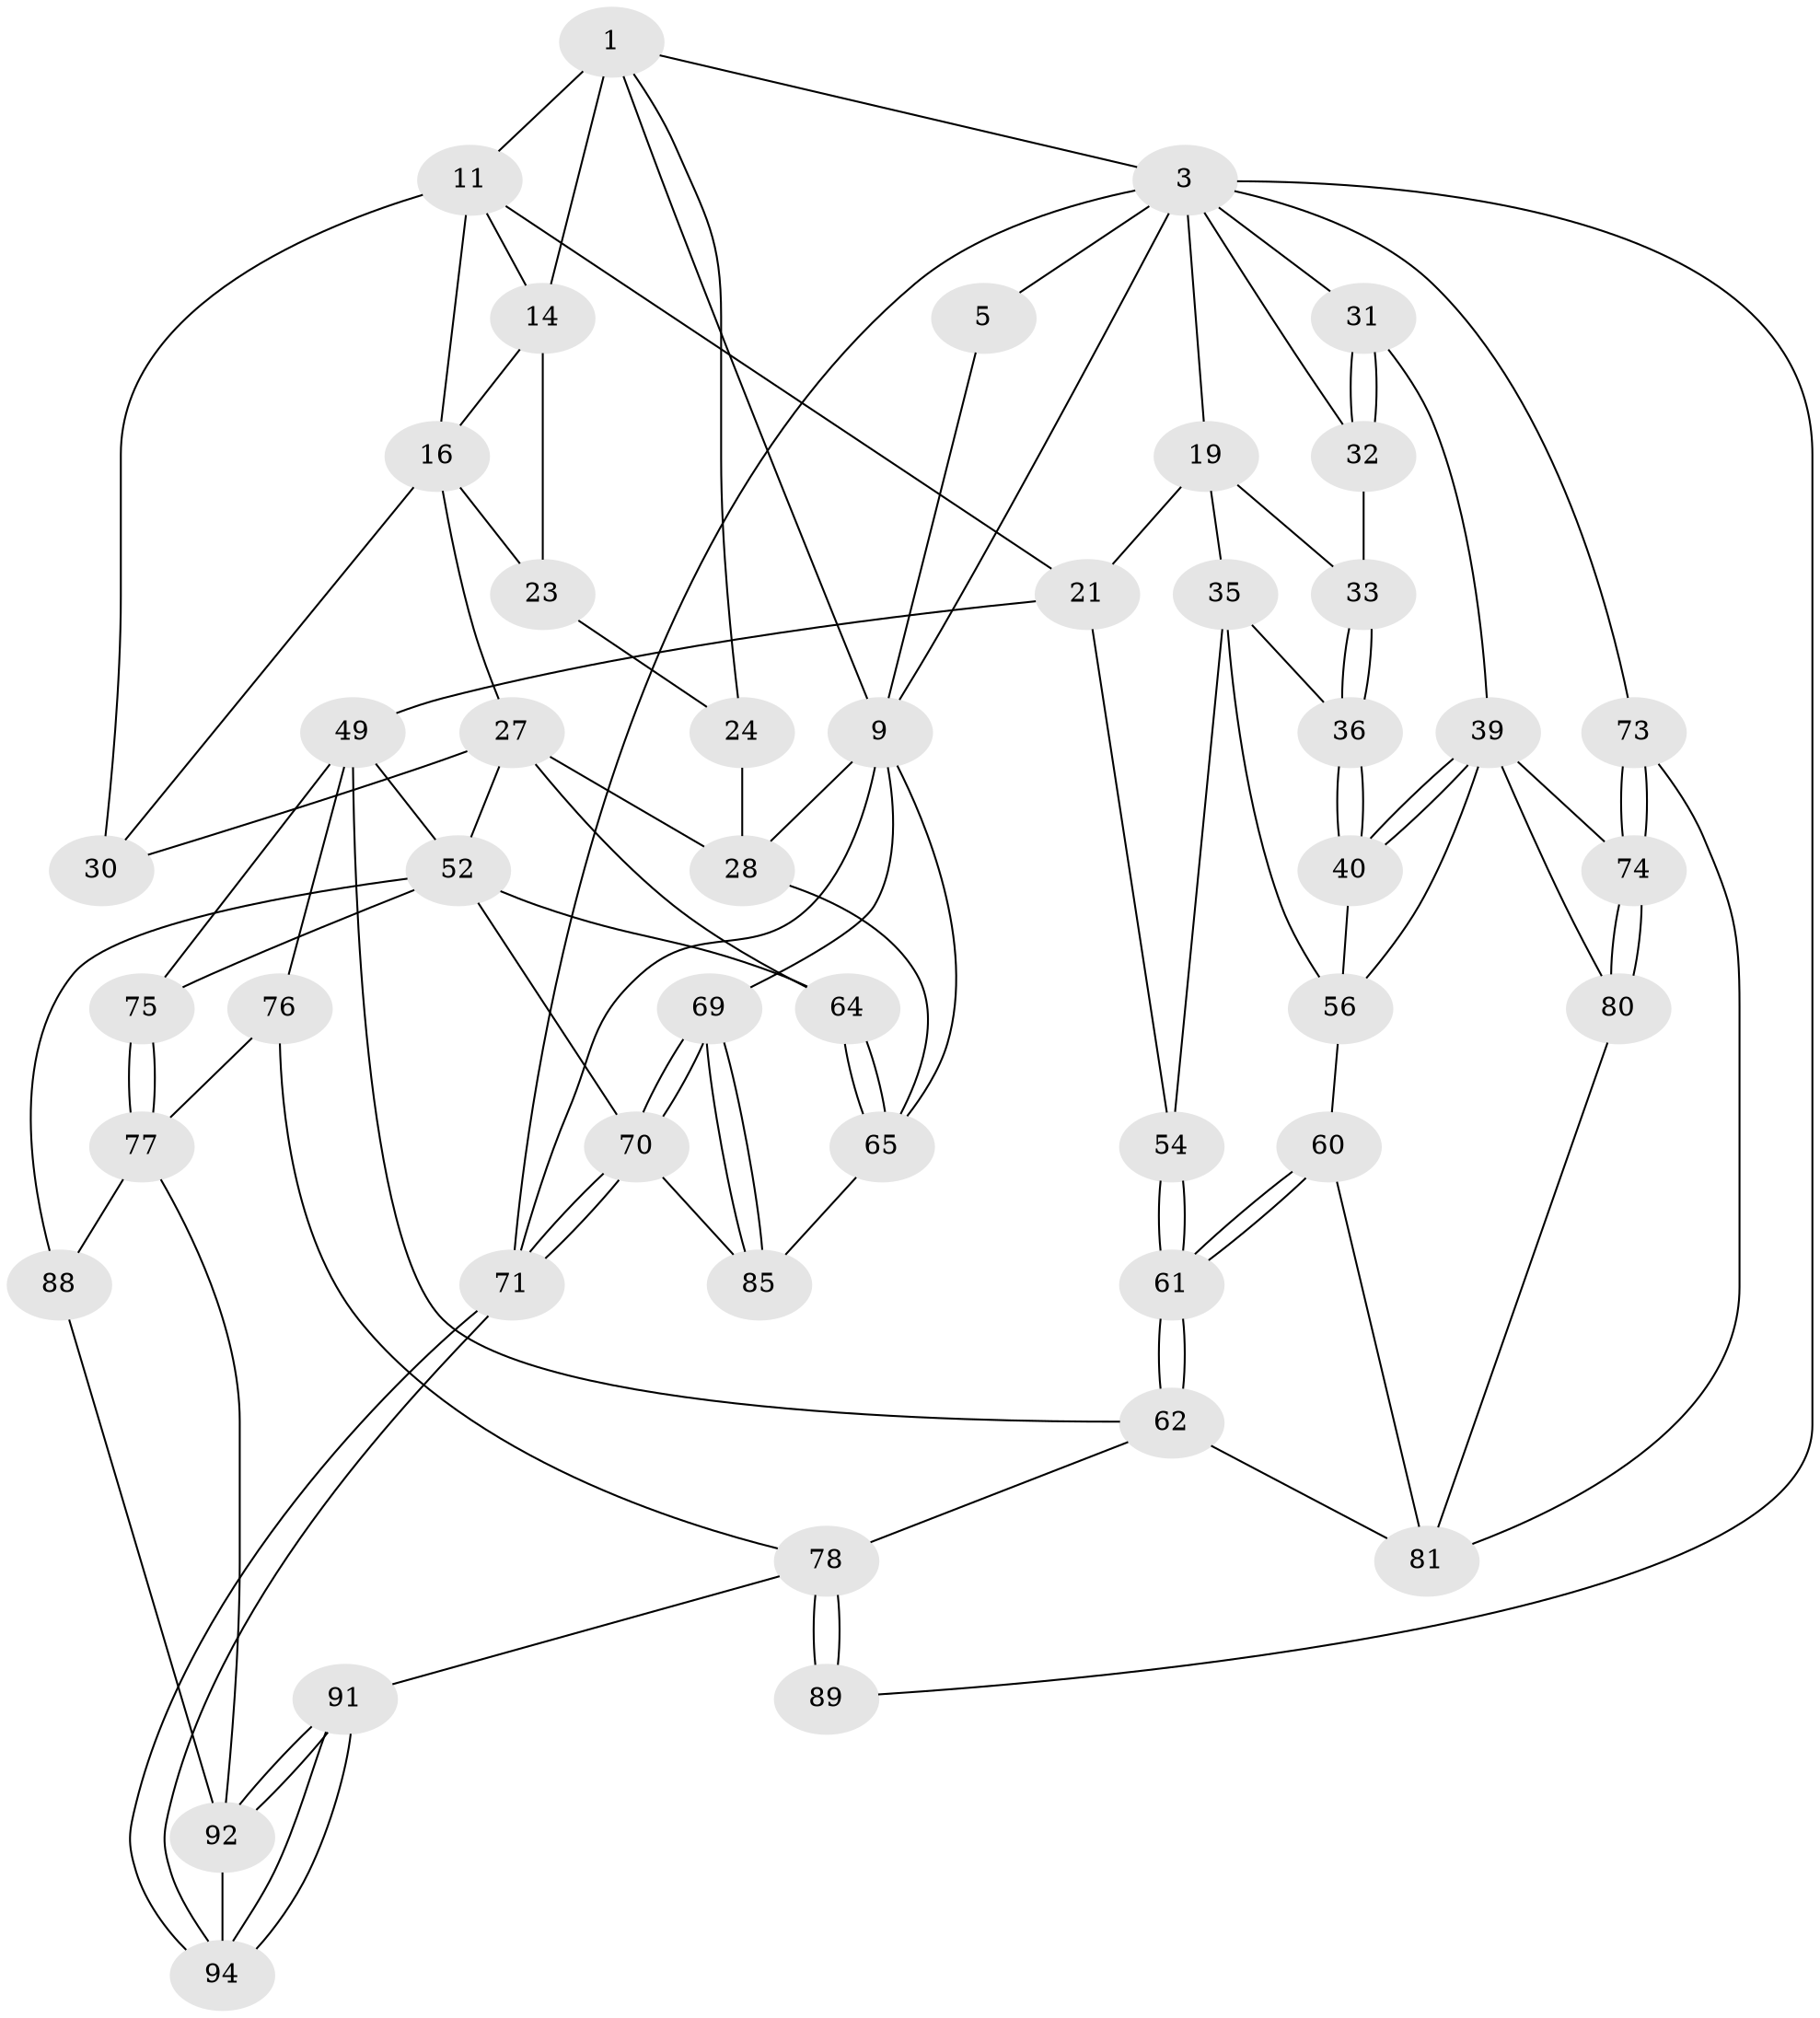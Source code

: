 // original degree distribution, {3: 0.0425531914893617, 5: 0.5106382978723404, 4: 0.2127659574468085, 6: 0.23404255319148937}
// Generated by graph-tools (version 1.1) at 2025/16/03/09/25 04:16:59]
// undirected, 47 vertices, 107 edges
graph export_dot {
graph [start="1"]
  node [color=gray90,style=filled];
  1 [pos="+0.2518446495102401+0.04985734047060678",super="+2+6"];
  3 [pos="+0.6310940701734122+0.03990870847140676",super="+4+18"];
  5 [pos="+0.22728514514413992+0"];
  9 [pos="+0+0.05438911553752334",super="+10+41"];
  11 [pos="+0.3690943802033094+0.16008159779732284",super="+12+15"];
  14 [pos="+0.20832146958834963+0.17650524380535618",super="+17"];
  16 [pos="+0.26518788150068706+0.24053318998857326",super="+25"];
  19 [pos="+0.6443663816223442+0.15127325647281648",super="+20"];
  21 [pos="+0.6337734378601825+0.2420115491229551",super="+48"];
  23 [pos="+0.16074011537640295+0.2529845251436121"];
  24 [pos="+0.12895986193184922+0.2782099375903669"];
  27 [pos="+0.18911638205536682+0.3542555280295865",super="+42"];
  28 [pos="+0.1719880677549139+0.3664791373886234",super="+29+43"];
  30 [pos="+0.3511752371089063+0.35246567859616956"];
  31 [pos="+1+0.14899795950293834"];
  32 [pos="+1+0.16543998342967264"];
  33 [pos="+0.9933027816311442+0.24313846822821972",super="+34"];
  35 [pos="+0.8843300528710062+0.2923625012572833",super="+38"];
  36 [pos="+0.9454668685713862+0.3388468127695181",super="+37"];
  39 [pos="+1+0.391726289697876",super="+58"];
  40 [pos="+1+0.408465983260842",super="+55"];
  49 [pos="+0.5623661898925851+0.4689988720156764",super="+50"];
  52 [pos="+0.4661509830754783+0.504965762705928",super="+66"];
  54 [pos="+0.671155516111775+0.3847901558310731"];
  56 [pos="+0.914695468002145+0.5732624791756499",super="+57"];
  60 [pos="+0.8057205096789691+0.6581257314686869"];
  61 [pos="+0.7998626397672174+0.6605034175895352"];
  62 [pos="+0.7632705260778083+0.7054204476059833",super="+63"];
  64 [pos="+0.22188759500544614+0.6432663718142435"];
  65 [pos="+0.13938960666466288+0.6259112388088943",super="+82"];
  69 [pos="+0+0.8372978593754813"];
  70 [pos="+0+1",super="+84"];
  71 [pos="+0+1"];
  73 [pos="+1+1"];
  74 [pos="+1+1"];
  75 [pos="+0.3352934311316609+0.7033216290150214"];
  76 [pos="+0.5372030275289207+0.7162588522064013"];
  77 [pos="+0.48626485382252205+0.7336248956438197",super="+87"];
  78 [pos="+0.7102557377039175+0.7442260017370663",super="+79"];
  80 [pos="+0.9710910095013732+0.7051572072272407"];
  81 [pos="+0.9090493968892338+0.7119992555290909",super="+86"];
  85 [pos="+0.05785188867684055+0.7657968108806231"];
  88 [pos="+0.2225550271296781+0.8390641922535818"];
  89 [pos="+0.7624828092759346+1"];
  91 [pos="+0.5338165254866867+1"];
  92 [pos="+0.4236309504535199+0.9802707183265897",super="+93"];
  94 [pos="+0.16135675125622195+1"];
  1 -- 3;
  1 -- 11 [weight=2];
  1 -- 24;
  1 -- 9;
  1 -- 14;
  3 -- 89;
  3 -- 5;
  3 -- 71;
  3 -- 73;
  3 -- 9;
  3 -- 31;
  3 -- 32;
  3 -- 19;
  5 -- 9;
  9 -- 71;
  9 -- 65;
  9 -- 69;
  9 -- 28 [weight=2];
  11 -- 14;
  11 -- 16;
  11 -- 21;
  11 -- 30;
  14 -- 16;
  14 -- 23;
  16 -- 27;
  16 -- 30;
  16 -- 23;
  19 -- 33;
  19 -- 35;
  19 -- 21;
  21 -- 49;
  21 -- 54;
  23 -- 24;
  24 -- 28;
  27 -- 28 [weight=2];
  27 -- 64;
  27 -- 52;
  27 -- 30;
  28 -- 65;
  31 -- 32;
  31 -- 32;
  31 -- 39;
  32 -- 33;
  33 -- 36;
  33 -- 36;
  35 -- 56;
  35 -- 36;
  35 -- 54;
  36 -- 40 [weight=2];
  36 -- 40;
  39 -- 40;
  39 -- 40;
  39 -- 56;
  39 -- 74;
  39 -- 80;
  40 -- 56;
  49 -- 75;
  49 -- 76;
  49 -- 52;
  49 -- 62;
  52 -- 64;
  52 -- 70;
  52 -- 88;
  52 -- 75;
  54 -- 61;
  54 -- 61;
  56 -- 60;
  60 -- 61;
  60 -- 61;
  60 -- 81;
  61 -- 62;
  61 -- 62;
  62 -- 81;
  62 -- 78;
  64 -- 65;
  64 -- 65;
  65 -- 85;
  69 -- 70;
  69 -- 70;
  69 -- 85;
  69 -- 85;
  70 -- 71;
  70 -- 71;
  70 -- 85;
  71 -- 94;
  71 -- 94;
  73 -- 74;
  73 -- 74;
  73 -- 81;
  74 -- 80;
  74 -- 80;
  75 -- 77;
  75 -- 77;
  76 -- 77;
  76 -- 78;
  77 -- 88;
  77 -- 92;
  78 -- 89 [weight=2];
  78 -- 89;
  78 -- 91;
  80 -- 81;
  88 -- 92;
  91 -- 92;
  91 -- 92;
  91 -- 94;
  91 -- 94;
  92 -- 94;
}
